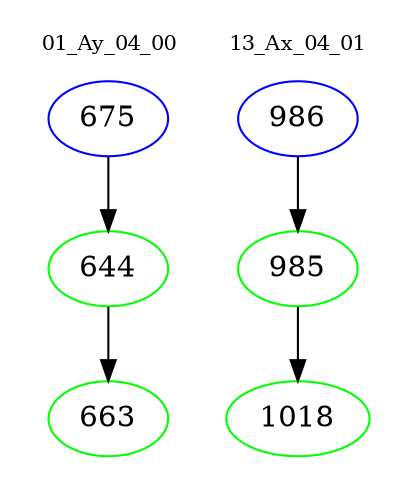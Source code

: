 digraph{
subgraph cluster_0 {
color = white
label = "01_Ay_04_00";
fontsize=10;
T0_675 [label="675", color="blue"]
T0_675 -> T0_644 [color="black"]
T0_644 [label="644", color="green"]
T0_644 -> T0_663 [color="black"]
T0_663 [label="663", color="green"]
}
subgraph cluster_1 {
color = white
label = "13_Ax_04_01";
fontsize=10;
T1_986 [label="986", color="blue"]
T1_986 -> T1_985 [color="black"]
T1_985 [label="985", color="green"]
T1_985 -> T1_1018 [color="black"]
T1_1018 [label="1018", color="green"]
}
}
